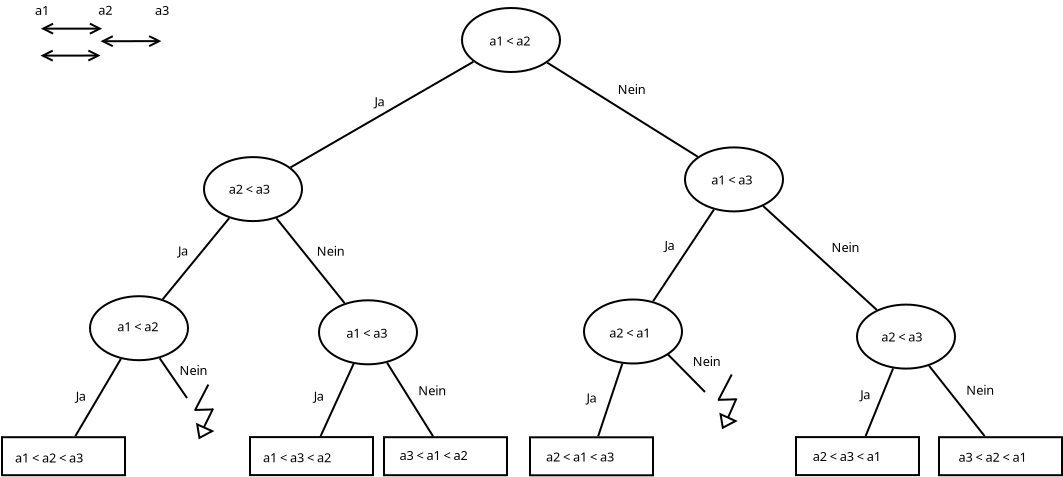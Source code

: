 <?xml version="1.0" encoding="UTF-8"?>
<dia:diagram xmlns:dia="http://www.lysator.liu.se/~alla/dia/">
  <dia:layer name="Hintergrund" visible="true" active="true">
    <dia:object type="Standard - Ellipse" version="0" id="O0">
      <dia:attribute name="obj_pos">
        <dia:point val="28.2,2.65"/>
      </dia:attribute>
      <dia:attribute name="obj_bb">
        <dia:rectangle val="28.15,2.6;33.15,5.9"/>
      </dia:attribute>
      <dia:attribute name="elem_corner">
        <dia:point val="28.2,2.65"/>
      </dia:attribute>
      <dia:attribute name="elem_width">
        <dia:real val="4.9"/>
      </dia:attribute>
      <dia:attribute name="elem_height">
        <dia:real val="3.2"/>
      </dia:attribute>
    </dia:object>
    <dia:object type="Standard - Ellipse" version="0" id="O1">
      <dia:attribute name="obj_pos">
        <dia:point val="15.3,10.105"/>
      </dia:attribute>
      <dia:attribute name="obj_bb">
        <dia:rectangle val="15.25,10.055;20.25,13.355"/>
      </dia:attribute>
      <dia:attribute name="elem_corner">
        <dia:point val="15.3,10.105"/>
      </dia:attribute>
      <dia:attribute name="elem_width">
        <dia:real val="4.9"/>
      </dia:attribute>
      <dia:attribute name="elem_height">
        <dia:real val="3.2"/>
      </dia:attribute>
    </dia:object>
    <dia:object type="Standard - Ellipse" version="0" id="O2">
      <dia:attribute name="obj_pos">
        <dia:point val="9.6,17.06"/>
      </dia:attribute>
      <dia:attribute name="obj_bb">
        <dia:rectangle val="9.55,17.01;14.55,20.31"/>
      </dia:attribute>
      <dia:attribute name="elem_corner">
        <dia:point val="9.6,17.06"/>
      </dia:attribute>
      <dia:attribute name="elem_width">
        <dia:real val="4.9"/>
      </dia:attribute>
      <dia:attribute name="elem_height">
        <dia:real val="3.2"/>
      </dia:attribute>
    </dia:object>
    <dia:object type="Standard - Ellipse" version="0" id="O3">
      <dia:attribute name="obj_pos">
        <dia:point val="21.05,17.265"/>
      </dia:attribute>
      <dia:attribute name="obj_bb">
        <dia:rectangle val="21,17.215;26,20.515"/>
      </dia:attribute>
      <dia:attribute name="elem_corner">
        <dia:point val="21.05,17.265"/>
      </dia:attribute>
      <dia:attribute name="elem_width">
        <dia:real val="4.9"/>
      </dia:attribute>
      <dia:attribute name="elem_height">
        <dia:real val="3.2"/>
      </dia:attribute>
    </dia:object>
    <dia:object type="Standard - Ellipse" version="0" id="O4">
      <dia:attribute name="obj_pos">
        <dia:point val="39.35,9.62"/>
      </dia:attribute>
      <dia:attribute name="obj_bb">
        <dia:rectangle val="39.3,9.57;44.3,12.87"/>
      </dia:attribute>
      <dia:attribute name="elem_corner">
        <dia:point val="39.35,9.62"/>
      </dia:attribute>
      <dia:attribute name="elem_width">
        <dia:real val="4.9"/>
      </dia:attribute>
      <dia:attribute name="elem_height">
        <dia:real val="3.2"/>
      </dia:attribute>
    </dia:object>
    <dia:object type="Standard - Ellipse" version="0" id="O5">
      <dia:attribute name="obj_pos">
        <dia:point val="34.3,17.225"/>
      </dia:attribute>
      <dia:attribute name="obj_bb">
        <dia:rectangle val="34.25,17.175;39.25,20.475"/>
      </dia:attribute>
      <dia:attribute name="elem_corner">
        <dia:point val="34.3,17.225"/>
      </dia:attribute>
      <dia:attribute name="elem_width">
        <dia:real val="4.9"/>
      </dia:attribute>
      <dia:attribute name="elem_height">
        <dia:real val="3.2"/>
      </dia:attribute>
    </dia:object>
    <dia:object type="Standard - Ellipse" version="0" id="O6">
      <dia:attribute name="obj_pos">
        <dia:point val="47.95,17.48"/>
      </dia:attribute>
      <dia:attribute name="obj_bb">
        <dia:rectangle val="47.9,17.43;52.9,20.73"/>
      </dia:attribute>
      <dia:attribute name="elem_corner">
        <dia:point val="47.95,17.48"/>
      </dia:attribute>
      <dia:attribute name="elem_width">
        <dia:real val="4.9"/>
      </dia:attribute>
      <dia:attribute name="elem_height">
        <dia:real val="3.2"/>
      </dia:attribute>
    </dia:object>
    <dia:object type="Standard - Box" version="0" id="O7">
      <dia:attribute name="obj_pos">
        <dia:point val="24.3,24.11"/>
      </dia:attribute>
      <dia:attribute name="obj_bb">
        <dia:rectangle val="24.25,24.06;30.5,26.06"/>
      </dia:attribute>
      <dia:attribute name="elem_corner">
        <dia:point val="24.3,24.11"/>
      </dia:attribute>
      <dia:attribute name="elem_width">
        <dia:real val="6.15"/>
      </dia:attribute>
      <dia:attribute name="elem_height">
        <dia:real val="1.9"/>
      </dia:attribute>
      <dia:attribute name="show_background">
        <dia:boolean val="true"/>
      </dia:attribute>
    </dia:object>
    <dia:object type="Standard - Box" version="0" id="O8">
      <dia:attribute name="obj_pos">
        <dia:point val="17.6,24.105"/>
      </dia:attribute>
      <dia:attribute name="obj_bb">
        <dia:rectangle val="17.55,24.055;23.8,26.055"/>
      </dia:attribute>
      <dia:attribute name="elem_corner">
        <dia:point val="17.6,24.105"/>
      </dia:attribute>
      <dia:attribute name="elem_width">
        <dia:real val="6.15"/>
      </dia:attribute>
      <dia:attribute name="elem_height">
        <dia:real val="1.9"/>
      </dia:attribute>
      <dia:attribute name="show_background">
        <dia:boolean val="true"/>
      </dia:attribute>
    </dia:object>
    <dia:object type="Standard - Box" version="0" id="O9">
      <dia:attribute name="obj_pos">
        <dia:point val="5.2,24.11"/>
      </dia:attribute>
      <dia:attribute name="obj_bb">
        <dia:rectangle val="5.15,24.06;11.4,26.06"/>
      </dia:attribute>
      <dia:attribute name="elem_corner">
        <dia:point val="5.2,24.11"/>
      </dia:attribute>
      <dia:attribute name="elem_width">
        <dia:real val="6.15"/>
      </dia:attribute>
      <dia:attribute name="elem_height">
        <dia:real val="1.9"/>
      </dia:attribute>
      <dia:attribute name="show_background">
        <dia:boolean val="true"/>
      </dia:attribute>
    </dia:object>
    <dia:object type="Standard - Box" version="0" id="O10">
      <dia:attribute name="obj_pos">
        <dia:point val="31.6,24.115"/>
      </dia:attribute>
      <dia:attribute name="obj_bb">
        <dia:rectangle val="31.55,24.065;37.8,26.065"/>
      </dia:attribute>
      <dia:attribute name="elem_corner">
        <dia:point val="31.6,24.115"/>
      </dia:attribute>
      <dia:attribute name="elem_width">
        <dia:real val="6.15"/>
      </dia:attribute>
      <dia:attribute name="elem_height">
        <dia:real val="1.9"/>
      </dia:attribute>
      <dia:attribute name="show_background">
        <dia:boolean val="true"/>
      </dia:attribute>
    </dia:object>
    <dia:object type="Standard - Box" version="0" id="O11">
      <dia:attribute name="obj_pos">
        <dia:point val="44.9,24.105"/>
      </dia:attribute>
      <dia:attribute name="obj_bb">
        <dia:rectangle val="44.85,24.055;51.1,26.055"/>
      </dia:attribute>
      <dia:attribute name="elem_corner">
        <dia:point val="44.9,24.105"/>
      </dia:attribute>
      <dia:attribute name="elem_width">
        <dia:real val="6.15"/>
      </dia:attribute>
      <dia:attribute name="elem_height">
        <dia:real val="1.9"/>
      </dia:attribute>
      <dia:attribute name="show_background">
        <dia:boolean val="true"/>
      </dia:attribute>
    </dia:object>
    <dia:object type="Standard - Box" version="0" id="O12">
      <dia:attribute name="obj_pos">
        <dia:point val="52.05,24.11"/>
      </dia:attribute>
      <dia:attribute name="obj_bb">
        <dia:rectangle val="52,24.06;58.25,26.06"/>
      </dia:attribute>
      <dia:attribute name="elem_corner">
        <dia:point val="52.05,24.11"/>
      </dia:attribute>
      <dia:attribute name="elem_width">
        <dia:real val="6.15"/>
      </dia:attribute>
      <dia:attribute name="elem_height">
        <dia:real val="1.9"/>
      </dia:attribute>
      <dia:attribute name="show_background">
        <dia:boolean val="true"/>
      </dia:attribute>
    </dia:object>
    <dia:object type="Standard - Line" version="0" id="O13">
      <dia:attribute name="obj_pos">
        <dia:point val="19.628,10.62"/>
      </dia:attribute>
      <dia:attribute name="obj_bb">
        <dia:rectangle val="19.559,5.267;28.84,10.688"/>
      </dia:attribute>
      <dia:attribute name="conn_endpoints">
        <dia:point val="19.628,10.62"/>
        <dia:point val="28.772,5.335"/>
      </dia:attribute>
      <dia:attribute name="numcp">
        <dia:int val="1"/>
      </dia:attribute>
      <dia:connections>
        <dia:connection handle="0" to="O1" connection="8"/>
        <dia:connection handle="1" to="O0" connection="8"/>
      </dia:connections>
    </dia:object>
    <dia:object type="Standard - Line" version="0" id="O14">
      <dia:attribute name="obj_pos">
        <dia:point val="13.237,17.212"/>
      </dia:attribute>
      <dia:attribute name="obj_bb">
        <dia:rectangle val="13.167,13.083;16.633,17.282"/>
      </dia:attribute>
      <dia:attribute name="conn_endpoints">
        <dia:point val="13.237,17.212"/>
        <dia:point val="16.563,13.153"/>
      </dia:attribute>
      <dia:attribute name="numcp">
        <dia:int val="1"/>
      </dia:attribute>
      <dia:connections>
        <dia:connection handle="0" to="O2" connection="8"/>
        <dia:connection handle="1" to="O1" connection="8"/>
      </dia:connections>
    </dia:object>
    <dia:object type="Standard - Line" version="0" id="O15">
      <dia:attribute name="obj_pos">
        <dia:point val="8.865,24.06"/>
      </dia:attribute>
      <dia:attribute name="obj_bb">
        <dia:rectangle val="8.797,20.128;11.212,24.128"/>
      </dia:attribute>
      <dia:attribute name="conn_endpoints">
        <dia:point val="8.865,24.06"/>
        <dia:point val="11.144,20.196"/>
      </dia:attribute>
      <dia:attribute name="numcp">
        <dia:int val="1"/>
      </dia:attribute>
      <dia:connections>
        <dia:connection handle="0" to="O9" connection="8"/>
        <dia:connection handle="1" to="O2" connection="8"/>
      </dia:connections>
    </dia:object>
    <dia:object type="Standard - Line" version="0" id="O16">
      <dia:attribute name="obj_pos">
        <dia:point val="18.919,13.16"/>
      </dia:attribute>
      <dia:attribute name="obj_bb">
        <dia:rectangle val="18.848,13.09;22.402,17.48"/>
      </dia:attribute>
      <dia:attribute name="conn_endpoints">
        <dia:point val="18.919,13.16"/>
        <dia:point val="22.331,17.41"/>
      </dia:attribute>
      <dia:attribute name="numcp">
        <dia:int val="1"/>
      </dia:attribute>
      <dia:connections>
        <dia:connection handle="0" to="O1" connection="8"/>
        <dia:connection handle="1" to="O3" connection="8"/>
      </dia:connections>
    </dia:object>
    <dia:object type="Standard - Line" version="0" id="O17">
      <dia:attribute name="obj_pos">
        <dia:point val="24.453,20.388"/>
      </dia:attribute>
      <dia:attribute name="obj_bb">
        <dia:rectangle val="24.384,20.32;26.818,24.129"/>
      </dia:attribute>
      <dia:attribute name="conn_endpoints">
        <dia:point val="24.453,20.388"/>
        <dia:point val="26.749,24.06"/>
      </dia:attribute>
      <dia:attribute name="numcp">
        <dia:int val="1"/>
      </dia:attribute>
      <dia:connections>
        <dia:connection handle="0" to="O3" connection="8"/>
        <dia:connection handle="1" to="O7" connection="8"/>
      </dia:connections>
    </dia:object>
    <dia:object type="Standard - Line" version="0" id="O18">
      <dia:attribute name="obj_pos">
        <dia:point val="21.131,24.056"/>
      </dia:attribute>
      <dia:attribute name="obj_bb">
        <dia:rectangle val="21.065,20.377;22.846,24.122"/>
      </dia:attribute>
      <dia:attribute name="conn_endpoints">
        <dia:point val="21.131,24.056"/>
        <dia:point val="22.78,20.444"/>
      </dia:attribute>
      <dia:attribute name="numcp">
        <dia:int val="1"/>
      </dia:attribute>
      <dia:connections>
        <dia:connection handle="0" to="O8" connection="8"/>
        <dia:connection handle="1" to="O3" connection="8"/>
      </dia:connections>
    </dia:object>
    <dia:object type="Standard - Line" version="0" id="O19">
      <dia:attribute name="obj_pos">
        <dia:point val="32.46,5.382"/>
      </dia:attribute>
      <dia:attribute name="obj_bb">
        <dia:rectangle val="32.391,5.313;40.059,10.157"/>
      </dia:attribute>
      <dia:attribute name="conn_endpoints">
        <dia:point val="32.46,5.382"/>
        <dia:point val="39.99,10.088"/>
      </dia:attribute>
      <dia:attribute name="numcp">
        <dia:int val="1"/>
      </dia:attribute>
      <dia:connections>
        <dia:connection handle="0" to="O0" connection="8"/>
        <dia:connection handle="1" to="O4" connection="8"/>
      </dia:connections>
    </dia:object>
    <dia:object type="Standard - Line" version="0" id="O20">
      <dia:attribute name="obj_pos">
        <dia:point val="40.797,12.73"/>
      </dia:attribute>
      <dia:attribute name="obj_bb">
        <dia:rectangle val="37.683,12.66;40.867,17.385"/>
      </dia:attribute>
      <dia:attribute name="conn_endpoints">
        <dia:point val="40.797,12.73"/>
        <dia:point val="37.752,17.315"/>
      </dia:attribute>
      <dia:attribute name="numcp">
        <dia:int val="1"/>
      </dia:attribute>
      <dia:connections>
        <dia:connection handle="0" to="O4" connection="8"/>
        <dia:connection handle="1" to="O5" connection="8"/>
      </dia:connections>
    </dia:object>
    <dia:object type="Standard - Line" version="0" id="O21">
      <dia:attribute name="obj_pos">
        <dia:point val="43.253,12.548"/>
      </dia:attribute>
      <dia:attribute name="obj_bb">
        <dia:rectangle val="43.182,12.477;49.018,17.823"/>
      </dia:attribute>
      <dia:attribute name="conn_endpoints">
        <dia:point val="43.253,12.548"/>
        <dia:point val="48.947,17.752"/>
      </dia:attribute>
      <dia:attribute name="numcp">
        <dia:int val="1"/>
      </dia:attribute>
      <dia:connections>
        <dia:connection handle="0" to="O4" connection="8"/>
        <dia:connection handle="1" to="O6" connection="8"/>
      </dia:connections>
    </dia:object>
    <dia:object type="Standard - Line" version="0" id="O22">
      <dia:attribute name="obj_pos">
        <dia:point val="36.215,20.435"/>
      </dia:attribute>
      <dia:attribute name="obj_bb">
        <dia:rectangle val="34.944,20.372;36.278,24.128"/>
      </dia:attribute>
      <dia:attribute name="conn_endpoints">
        <dia:point val="36.215,20.435"/>
        <dia:point val="35.008,24.065"/>
      </dia:attribute>
      <dia:attribute name="numcp">
        <dia:int val="1"/>
      </dia:attribute>
      <dia:connections>
        <dia:connection handle="0" to="O5" connection="8"/>
        <dia:connection handle="1" to="O10" connection="8"/>
      </dia:connections>
    </dia:object>
    <dia:object type="Standard - Line" version="0" id="O23">
      <dia:attribute name="obj_pos">
        <dia:point val="49.755,20.67"/>
      </dia:attribute>
      <dia:attribute name="obj_bb">
        <dia:rectangle val="48.315,20.605;49.82,24.121"/>
      </dia:attribute>
      <dia:attribute name="conn_endpoints">
        <dia:point val="49.755,20.67"/>
        <dia:point val="48.38,24.056"/>
      </dia:attribute>
      <dia:attribute name="numcp">
        <dia:int val="1"/>
      </dia:attribute>
      <dia:connections>
        <dia:connection handle="0" to="O6" connection="8"/>
        <dia:connection handle="1" to="O11" connection="8"/>
      </dia:connections>
    </dia:object>
    <dia:object type="Standard - Line" version="0" id="O24">
      <dia:attribute name="obj_pos">
        <dia:point val="51.554,20.541"/>
      </dia:attribute>
      <dia:attribute name="obj_bb">
        <dia:rectangle val="51.484,20.471;54.406,24.131"/>
      </dia:attribute>
      <dia:attribute name="conn_endpoints">
        <dia:point val="51.554,20.541"/>
        <dia:point val="54.335,24.061"/>
      </dia:attribute>
      <dia:attribute name="numcp">
        <dia:int val="1"/>
      </dia:attribute>
      <dia:connections>
        <dia:connection handle="0" to="O6" connection="8"/>
        <dia:connection handle="1" to="O12" connection="8"/>
      </dia:connections>
    </dia:object>
    <dia:object type="Standard - Line" version="0" id="O25">
      <dia:attribute name="obj_pos">
        <dia:point val="13.082,20.16"/>
      </dia:attribute>
      <dia:attribute name="obj_bb">
        <dia:rectangle val="13.012,20.091;14.52,22.22"/>
      </dia:attribute>
      <dia:attribute name="conn_endpoints">
        <dia:point val="13.082,20.16"/>
        <dia:point val="14.45,22.15"/>
      </dia:attribute>
      <dia:attribute name="numcp">
        <dia:int val="1"/>
      </dia:attribute>
      <dia:connections>
        <dia:connection handle="0" to="O2" connection="8"/>
      </dia:connections>
    </dia:object>
    <dia:object type="Standard - Line" version="0" id="O26">
      <dia:attribute name="obj_pos">
        <dia:point val="38.482,19.956"/>
      </dia:attribute>
      <dia:attribute name="obj_bb">
        <dia:rectangle val="38.412,19.886;40.421,21.921"/>
      </dia:attribute>
      <dia:attribute name="conn_endpoints">
        <dia:point val="38.482,19.956"/>
        <dia:point val="40.35,21.85"/>
      </dia:attribute>
      <dia:attribute name="numcp">
        <dia:int val="1"/>
      </dia:attribute>
      <dia:connections>
        <dia:connection handle="0" to="O5" connection="7"/>
      </dia:connections>
    </dia:object>
    <dia:object type="Standard - PolyLine" version="0" id="O27">
      <dia:attribute name="obj_pos">
        <dia:point val="15.518,21.48"/>
      </dia:attribute>
      <dia:attribute name="obj_bb">
        <dia:rectangle val="14.8,21.413;15.585,22.798"/>
      </dia:attribute>
      <dia:attribute name="poly_points">
        <dia:point val="15.518,21.48"/>
        <dia:point val="14.867,22.73"/>
      </dia:attribute>
    </dia:object>
    <dia:object type="Standard - PolyLine" version="0" id="O28">
      <dia:attribute name="obj_pos">
        <dia:point val="14.823,22.749"/>
      </dia:attribute>
      <dia:attribute name="obj_bb">
        <dia:rectangle val="14.772,22.672;15.773,22.801"/>
      </dia:attribute>
      <dia:attribute name="poly_points">
        <dia:point val="14.823,22.749"/>
        <dia:point val="15.721,22.723"/>
      </dia:attribute>
    </dia:object>
    <dia:object type="Standard - PolyLine" version="0" id="O29">
      <dia:attribute name="obj_pos">
        <dia:point val="15.755,22.678"/>
      </dia:attribute>
      <dia:attribute name="obj_bb">
        <dia:rectangle val="15.199,22.611;15.822,23.741"/>
      </dia:attribute>
      <dia:attribute name="poly_points">
        <dia:point val="15.755,22.678"/>
        <dia:point val="15.266,23.674"/>
      </dia:attribute>
    </dia:object>
    <dia:object type="Standard - Polygon" version="0" id="O30">
      <dia:attribute name="obj_pos">
        <dia:point val="14.96,23.47"/>
      </dia:attribute>
      <dia:attribute name="obj_bb">
        <dia:rectangle val="14.895,23.386;15.821,24.219"/>
      </dia:attribute>
      <dia:attribute name="poly_points">
        <dia:point val="14.96,23.47"/>
        <dia:point val="15.707,23.806"/>
        <dia:point val="15.072,24.143"/>
      </dia:attribute>
      <dia:attribute name="show_background">
        <dia:boolean val="true"/>
      </dia:attribute>
    </dia:object>
    <dia:object type="Standard - PolyLine" version="0" id="O31">
      <dia:attribute name="obj_pos">
        <dia:point val="41.687,20.974"/>
      </dia:attribute>
      <dia:attribute name="obj_bb">
        <dia:rectangle val="40.969,20.906;41.754,22.291"/>
      </dia:attribute>
      <dia:attribute name="poly_points">
        <dia:point val="41.687,20.974"/>
        <dia:point val="41.036,22.224"/>
      </dia:attribute>
    </dia:object>
    <dia:object type="Standard - PolyLine" version="0" id="O32">
      <dia:attribute name="obj_pos">
        <dia:point val="40.992,22.243"/>
      </dia:attribute>
      <dia:attribute name="obj_bb">
        <dia:rectangle val="40.941,22.165;41.942,22.294"/>
      </dia:attribute>
      <dia:attribute name="poly_points">
        <dia:point val="40.992,22.243"/>
        <dia:point val="41.89,22.216"/>
      </dia:attribute>
    </dia:object>
    <dia:object type="Standard - PolyLine" version="0" id="O33">
      <dia:attribute name="obj_pos">
        <dia:point val="41.924,22.171"/>
      </dia:attribute>
      <dia:attribute name="obj_bb">
        <dia:rectangle val="41.437,22.105;41.99,23.198"/>
      </dia:attribute>
      <dia:attribute name="poly_points">
        <dia:point val="41.924,22.171"/>
        <dia:point val="41.502,23.132"/>
      </dia:attribute>
      <dia:connections>
        <dia:connection handle="1" to="O34" connection="1"/>
      </dia:connections>
    </dia:object>
    <dia:object type="Standard - Polygon" version="0" id="O34">
      <dia:attribute name="obj_pos">
        <dia:point val="41.129,22.963"/>
      </dia:attribute>
      <dia:attribute name="obj_bb">
        <dia:rectangle val="41.064,22.88;41.99,23.713"/>
      </dia:attribute>
      <dia:attribute name="poly_points">
        <dia:point val="41.129,22.963"/>
        <dia:point val="41.876,23.3"/>
        <dia:point val="41.241,23.636"/>
      </dia:attribute>
      <dia:attribute name="show_background">
        <dia:boolean val="true"/>
      </dia:attribute>
    </dia:object>
    <dia:object type="Standard - Text" version="1" id="O35">
      <dia:attribute name="obj_pos">
        <dia:point val="23.824,7.568"/>
      </dia:attribute>
      <dia:attribute name="obj_bb">
        <dia:rectangle val="23.824,6.973;24.407,7.718"/>
      </dia:attribute>
      <dia:attribute name="text">
        <dia:composite type="text">
          <dia:attribute name="string">
            <dia:string>#Ja#</dia:string>
          </dia:attribute>
          <dia:attribute name="font">
            <dia:font family="sans" style="0" name="Helvetica"/>
          </dia:attribute>
          <dia:attribute name="height">
            <dia:real val="0.8"/>
          </dia:attribute>
          <dia:attribute name="pos">
            <dia:point val="23.824,7.568"/>
          </dia:attribute>
          <dia:attribute name="color">
            <dia:color val="#000000"/>
          </dia:attribute>
          <dia:attribute name="alignment">
            <dia:enum val="0"/>
          </dia:attribute>
        </dia:composite>
      </dia:attribute>
      <dia:attribute name="valign">
        <dia:enum val="3"/>
      </dia:attribute>
    </dia:object>
    <dia:object type="Standard - Text" version="1" id="O36">
      <dia:attribute name="obj_pos">
        <dia:point val="13.999,15.029"/>
      </dia:attribute>
      <dia:attribute name="obj_bb">
        <dia:rectangle val="13.999,14.434;14.581,15.179"/>
      </dia:attribute>
      <dia:attribute name="text">
        <dia:composite type="text">
          <dia:attribute name="string">
            <dia:string>#Ja#</dia:string>
          </dia:attribute>
          <dia:attribute name="font">
            <dia:font family="sans" style="0" name="Helvetica"/>
          </dia:attribute>
          <dia:attribute name="height">
            <dia:real val="0.8"/>
          </dia:attribute>
          <dia:attribute name="pos">
            <dia:point val="13.999,15.029"/>
          </dia:attribute>
          <dia:attribute name="color">
            <dia:color val="#000000"/>
          </dia:attribute>
          <dia:attribute name="alignment">
            <dia:enum val="0"/>
          </dia:attribute>
        </dia:composite>
      </dia:attribute>
      <dia:attribute name="valign">
        <dia:enum val="3"/>
      </dia:attribute>
    </dia:object>
    <dia:object type="Standard - Text" version="1" id="O37">
      <dia:attribute name="obj_pos">
        <dia:point val="8.891,22.285"/>
      </dia:attribute>
      <dia:attribute name="obj_bb">
        <dia:rectangle val="8.891,21.69;9.474,22.435"/>
      </dia:attribute>
      <dia:attribute name="text">
        <dia:composite type="text">
          <dia:attribute name="string">
            <dia:string>#Ja#</dia:string>
          </dia:attribute>
          <dia:attribute name="font">
            <dia:font family="sans" style="0" name="Helvetica"/>
          </dia:attribute>
          <dia:attribute name="height">
            <dia:real val="0.8"/>
          </dia:attribute>
          <dia:attribute name="pos">
            <dia:point val="8.891,22.285"/>
          </dia:attribute>
          <dia:attribute name="color">
            <dia:color val="#000000"/>
          </dia:attribute>
          <dia:attribute name="alignment">
            <dia:enum val="0"/>
          </dia:attribute>
        </dia:composite>
      </dia:attribute>
      <dia:attribute name="valign">
        <dia:enum val="3"/>
      </dia:attribute>
    </dia:object>
    <dia:object type="Standard - Text" version="1" id="O38">
      <dia:attribute name="obj_pos">
        <dia:point val="20.783,22.289"/>
      </dia:attribute>
      <dia:attribute name="obj_bb">
        <dia:rectangle val="20.764,21.675;21.365,22.476"/>
      </dia:attribute>
      <dia:attribute name="text">
        <dia:composite type="text">
          <dia:attribute name="string">
            <dia:string>#Ja#</dia:string>
          </dia:attribute>
          <dia:attribute name="font">
            <dia:font family="sans" style="0" name="Helvetica"/>
          </dia:attribute>
          <dia:attribute name="height">
            <dia:real val="0.8"/>
          </dia:attribute>
          <dia:attribute name="pos">
            <dia:point val="20.783,22.289"/>
          </dia:attribute>
          <dia:attribute name="color">
            <dia:color val="#000000"/>
          </dia:attribute>
          <dia:attribute name="alignment">
            <dia:enum val="0"/>
          </dia:attribute>
        </dia:composite>
      </dia:attribute>
      <dia:attribute name="valign">
        <dia:enum val="3"/>
      </dia:attribute>
    </dia:object>
    <dia:object type="Standard - Text" version="1" id="O39">
      <dia:attribute name="obj_pos">
        <dia:point val="34.429,22.371"/>
      </dia:attribute>
      <dia:attribute name="obj_bb">
        <dia:rectangle val="34.411,21.757;35.012,22.558"/>
      </dia:attribute>
      <dia:attribute name="text">
        <dia:composite type="text">
          <dia:attribute name="string">
            <dia:string>#Ja#</dia:string>
          </dia:attribute>
          <dia:attribute name="font">
            <dia:font family="sans" style="0" name="Helvetica"/>
          </dia:attribute>
          <dia:attribute name="height">
            <dia:real val="0.8"/>
          </dia:attribute>
          <dia:attribute name="pos">
            <dia:point val="34.429,22.371"/>
          </dia:attribute>
          <dia:attribute name="color">
            <dia:color val="#000000"/>
          </dia:attribute>
          <dia:attribute name="alignment">
            <dia:enum val="0"/>
          </dia:attribute>
        </dia:composite>
      </dia:attribute>
      <dia:attribute name="valign">
        <dia:enum val="3"/>
      </dia:attribute>
    </dia:object>
    <dia:object type="Standard - Text" version="1" id="O40">
      <dia:attribute name="obj_pos">
        <dia:point val="48.115,22.218"/>
      </dia:attribute>
      <dia:attribute name="obj_bb">
        <dia:rectangle val="48.096,21.605;48.697,22.406"/>
      </dia:attribute>
      <dia:attribute name="text">
        <dia:composite type="text">
          <dia:attribute name="string">
            <dia:string>#Ja#</dia:string>
          </dia:attribute>
          <dia:attribute name="font">
            <dia:font family="sans" style="0" name="Helvetica"/>
          </dia:attribute>
          <dia:attribute name="height">
            <dia:real val="0.8"/>
          </dia:attribute>
          <dia:attribute name="pos">
            <dia:point val="48.115,22.218"/>
          </dia:attribute>
          <dia:attribute name="color">
            <dia:color val="#000000"/>
          </dia:attribute>
          <dia:attribute name="alignment">
            <dia:enum val="0"/>
          </dia:attribute>
        </dia:composite>
      </dia:attribute>
      <dia:attribute name="valign">
        <dia:enum val="3"/>
      </dia:attribute>
    </dia:object>
    <dia:object type="Standard - Text" version="1" id="O41">
      <dia:attribute name="obj_pos">
        <dia:point val="35.989,6.944"/>
      </dia:attribute>
      <dia:attribute name="obj_bb">
        <dia:rectangle val="35.989,6.349;37.446,7.094"/>
      </dia:attribute>
      <dia:attribute name="text">
        <dia:composite type="text">
          <dia:attribute name="string">
            <dia:string>#Nein#</dia:string>
          </dia:attribute>
          <dia:attribute name="font">
            <dia:font family="sans" style="0" name="Helvetica"/>
          </dia:attribute>
          <dia:attribute name="height">
            <dia:real val="0.8"/>
          </dia:attribute>
          <dia:attribute name="pos">
            <dia:point val="35.989,6.944"/>
          </dia:attribute>
          <dia:attribute name="color">
            <dia:color val="#000000"/>
          </dia:attribute>
          <dia:attribute name="alignment">
            <dia:enum val="0"/>
          </dia:attribute>
        </dia:composite>
      </dia:attribute>
      <dia:attribute name="valign">
        <dia:enum val="3"/>
      </dia:attribute>
    </dia:object>
    <dia:object type="Standard - Text" version="1" id="O42">
      <dia:attribute name="obj_pos">
        <dia:point val="14.077,20.994"/>
      </dia:attribute>
      <dia:attribute name="obj_bb">
        <dia:rectangle val="14.058,20.381;15.534,21.181"/>
      </dia:attribute>
      <dia:attribute name="text">
        <dia:composite type="text">
          <dia:attribute name="string">
            <dia:string>#Nein#</dia:string>
          </dia:attribute>
          <dia:attribute name="font">
            <dia:font family="sans" style="0" name="Helvetica"/>
          </dia:attribute>
          <dia:attribute name="height">
            <dia:real val="0.8"/>
          </dia:attribute>
          <dia:attribute name="pos">
            <dia:point val="14.077,20.994"/>
          </dia:attribute>
          <dia:attribute name="color">
            <dia:color val="#000000"/>
          </dia:attribute>
          <dia:attribute name="alignment">
            <dia:enum val="0"/>
          </dia:attribute>
        </dia:composite>
      </dia:attribute>
      <dia:attribute name="valign">
        <dia:enum val="3"/>
      </dia:attribute>
    </dia:object>
    <dia:object type="Standard - Text" version="1" id="O43">
      <dia:attribute name="obj_pos">
        <dia:point val="20.939,15.033"/>
      </dia:attribute>
      <dia:attribute name="obj_bb">
        <dia:rectangle val="20.92,14.419;22.396,15.22"/>
      </dia:attribute>
      <dia:attribute name="text">
        <dia:composite type="text">
          <dia:attribute name="string">
            <dia:string>#Nein#</dia:string>
          </dia:attribute>
          <dia:attribute name="font">
            <dia:font family="sans" style="0" name="Helvetica"/>
          </dia:attribute>
          <dia:attribute name="height">
            <dia:real val="0.8"/>
          </dia:attribute>
          <dia:attribute name="pos">
            <dia:point val="20.939,15.033"/>
          </dia:attribute>
          <dia:attribute name="color">
            <dia:color val="#000000"/>
          </dia:attribute>
          <dia:attribute name="alignment">
            <dia:enum val="0"/>
          </dia:attribute>
        </dia:composite>
      </dia:attribute>
      <dia:attribute name="valign">
        <dia:enum val="3"/>
      </dia:attribute>
    </dia:object>
    <dia:object type="Standard - Text" version="1" id="O44">
      <dia:attribute name="obj_pos">
        <dia:point val="26.008,22.016"/>
      </dia:attribute>
      <dia:attribute name="obj_bb">
        <dia:rectangle val="25.989,21.402;27.465,22.203"/>
      </dia:attribute>
      <dia:attribute name="text">
        <dia:composite type="text">
          <dia:attribute name="string">
            <dia:string>#Nein#</dia:string>
          </dia:attribute>
          <dia:attribute name="font">
            <dia:font family="sans" style="0" name="Helvetica"/>
          </dia:attribute>
          <dia:attribute name="height">
            <dia:real val="0.8"/>
          </dia:attribute>
          <dia:attribute name="pos">
            <dia:point val="26.008,22.016"/>
          </dia:attribute>
          <dia:attribute name="color">
            <dia:color val="#000000"/>
          </dia:attribute>
          <dia:attribute name="alignment">
            <dia:enum val="0"/>
          </dia:attribute>
        </dia:composite>
      </dia:attribute>
      <dia:attribute name="valign">
        <dia:enum val="3"/>
      </dia:attribute>
    </dia:object>
    <dia:object type="Standard - Text" version="1" id="O45">
      <dia:attribute name="obj_pos">
        <dia:point val="46.672,14.846"/>
      </dia:attribute>
      <dia:attribute name="obj_bb">
        <dia:rectangle val="46.653,14.232;48.13,15.033"/>
      </dia:attribute>
      <dia:attribute name="text">
        <dia:composite type="text">
          <dia:attribute name="string">
            <dia:string>#Nein#</dia:string>
          </dia:attribute>
          <dia:attribute name="font">
            <dia:font family="sans" style="0" name="Helvetica"/>
          </dia:attribute>
          <dia:attribute name="height">
            <dia:real val="0.8"/>
          </dia:attribute>
          <dia:attribute name="pos">
            <dia:point val="46.672,14.846"/>
          </dia:attribute>
          <dia:attribute name="color">
            <dia:color val="#000000"/>
          </dia:attribute>
          <dia:attribute name="alignment">
            <dia:enum val="0"/>
          </dia:attribute>
        </dia:composite>
      </dia:attribute>
      <dia:attribute name="valign">
        <dia:enum val="3"/>
      </dia:attribute>
    </dia:object>
    <dia:object type="Standard - Text" version="1" id="O46">
      <dia:attribute name="obj_pos">
        <dia:point val="53.417,21.985"/>
      </dia:attribute>
      <dia:attribute name="obj_bb">
        <dia:rectangle val="53.398,21.371;54.875,22.172"/>
      </dia:attribute>
      <dia:attribute name="text">
        <dia:composite type="text">
          <dia:attribute name="string">
            <dia:string>#Nein#</dia:string>
          </dia:attribute>
          <dia:attribute name="font">
            <dia:font family="sans" style="0" name="Helvetica"/>
          </dia:attribute>
          <dia:attribute name="height">
            <dia:real val="0.8"/>
          </dia:attribute>
          <dia:attribute name="pos">
            <dia:point val="53.417,21.985"/>
          </dia:attribute>
          <dia:attribute name="color">
            <dia:color val="#000000"/>
          </dia:attribute>
          <dia:attribute name="alignment">
            <dia:enum val="0"/>
          </dia:attribute>
        </dia:composite>
      </dia:attribute>
      <dia:attribute name="valign">
        <dia:enum val="3"/>
      </dia:attribute>
    </dia:object>
    <dia:object type="Standard - Text" version="1" id="O47">
      <dia:attribute name="obj_pos">
        <dia:point val="39.732,20.546"/>
      </dia:attribute>
      <dia:attribute name="obj_bb">
        <dia:rectangle val="39.713,19.932;41.189,20.733"/>
      </dia:attribute>
      <dia:attribute name="text">
        <dia:composite type="text">
          <dia:attribute name="string">
            <dia:string>#Nein#</dia:string>
          </dia:attribute>
          <dia:attribute name="font">
            <dia:font family="sans" style="0" name="Helvetica"/>
          </dia:attribute>
          <dia:attribute name="height">
            <dia:real val="0.8"/>
          </dia:attribute>
          <dia:attribute name="pos">
            <dia:point val="39.732,20.546"/>
          </dia:attribute>
          <dia:attribute name="color">
            <dia:color val="#000000"/>
          </dia:attribute>
          <dia:attribute name="alignment">
            <dia:enum val="0"/>
          </dia:attribute>
        </dia:composite>
      </dia:attribute>
      <dia:attribute name="valign">
        <dia:enum val="3"/>
      </dia:attribute>
    </dia:object>
    <dia:object type="Standard - Text" version="1" id="O48">
      <dia:attribute name="obj_pos">
        <dia:point val="38.328,14.756"/>
      </dia:attribute>
      <dia:attribute name="obj_bb">
        <dia:rectangle val="38.31,14.142;38.911,14.943"/>
      </dia:attribute>
      <dia:attribute name="text">
        <dia:composite type="text">
          <dia:attribute name="string">
            <dia:string>#Ja#</dia:string>
          </dia:attribute>
          <dia:attribute name="font">
            <dia:font family="sans" style="0" name="Helvetica"/>
          </dia:attribute>
          <dia:attribute name="height">
            <dia:real val="0.8"/>
          </dia:attribute>
          <dia:attribute name="pos">
            <dia:point val="38.328,14.756"/>
          </dia:attribute>
          <dia:attribute name="color">
            <dia:color val="#000000"/>
          </dia:attribute>
          <dia:attribute name="alignment">
            <dia:enum val="0"/>
          </dia:attribute>
        </dia:composite>
      </dia:attribute>
      <dia:attribute name="valign">
        <dia:enum val="3"/>
      </dia:attribute>
    </dia:object>
    <dia:object type="Standard - Text" version="1" id="O49">
      <dia:attribute name="obj_pos">
        <dia:point val="29.558,4.523"/>
      </dia:attribute>
      <dia:attribute name="obj_bb">
        <dia:rectangle val="29.558,3.928;32.101,4.673"/>
      </dia:attribute>
      <dia:attribute name="text">
        <dia:composite type="text">
          <dia:attribute name="string">
            <dia:string>#a1 &lt; a2#</dia:string>
          </dia:attribute>
          <dia:attribute name="font">
            <dia:font family="sans" style="0" name="Helvetica"/>
          </dia:attribute>
          <dia:attribute name="height">
            <dia:real val="0.8"/>
          </dia:attribute>
          <dia:attribute name="pos">
            <dia:point val="29.558,4.523"/>
          </dia:attribute>
          <dia:attribute name="color">
            <dia:color val="#000000"/>
          </dia:attribute>
          <dia:attribute name="alignment">
            <dia:enum val="0"/>
          </dia:attribute>
        </dia:composite>
      </dia:attribute>
      <dia:attribute name="valign">
        <dia:enum val="3"/>
      </dia:attribute>
    </dia:object>
    <dia:object type="Standard - Text" version="1" id="O50">
      <dia:attribute name="obj_pos">
        <dia:point val="16.541,11.939"/>
      </dia:attribute>
      <dia:attribute name="obj_bb">
        <dia:rectangle val="16.541,11.344;19.084,12.089"/>
      </dia:attribute>
      <dia:attribute name="text">
        <dia:composite type="text">
          <dia:attribute name="string">
            <dia:string>#a2 &lt; a3#</dia:string>
          </dia:attribute>
          <dia:attribute name="font">
            <dia:font family="sans" style="0" name="Helvetica"/>
          </dia:attribute>
          <dia:attribute name="height">
            <dia:real val="0.8"/>
          </dia:attribute>
          <dia:attribute name="pos">
            <dia:point val="16.541,11.939"/>
          </dia:attribute>
          <dia:attribute name="color">
            <dia:color val="#000000"/>
          </dia:attribute>
          <dia:attribute name="alignment">
            <dia:enum val="0"/>
          </dia:attribute>
        </dia:composite>
      </dia:attribute>
      <dia:attribute name="valign">
        <dia:enum val="3"/>
      </dia:attribute>
    </dia:object>
    <dia:object type="Standard - Text" version="1" id="O51">
      <dia:attribute name="obj_pos">
        <dia:point val="10.958,18.816"/>
      </dia:attribute>
      <dia:attribute name="obj_bb">
        <dia:rectangle val="10.958,18.221;13.501,18.966"/>
      </dia:attribute>
      <dia:attribute name="text">
        <dia:composite type="text">
          <dia:attribute name="string">
            <dia:string>#a1 &lt; a2#</dia:string>
          </dia:attribute>
          <dia:attribute name="font">
            <dia:font family="sans" style="0" name="Helvetica"/>
          </dia:attribute>
          <dia:attribute name="height">
            <dia:real val="0.8"/>
          </dia:attribute>
          <dia:attribute name="pos">
            <dia:point val="10.958,18.816"/>
          </dia:attribute>
          <dia:attribute name="color">
            <dia:color val="#000000"/>
          </dia:attribute>
          <dia:attribute name="alignment">
            <dia:enum val="0"/>
          </dia:attribute>
        </dia:composite>
      </dia:attribute>
      <dia:attribute name="valign">
        <dia:enum val="3"/>
      </dia:attribute>
    </dia:object>
    <dia:object type="Standard - Text" version="1" id="O52">
      <dia:attribute name="obj_pos">
        <dia:point val="22.408,19.138"/>
      </dia:attribute>
      <dia:attribute name="obj_bb">
        <dia:rectangle val="22.408,18.543;24.951,19.288"/>
      </dia:attribute>
      <dia:attribute name="text">
        <dia:composite type="text">
          <dia:attribute name="string">
            <dia:string>#a1 &lt; a3#</dia:string>
          </dia:attribute>
          <dia:attribute name="font">
            <dia:font family="sans" style="0" name="Helvetica"/>
          </dia:attribute>
          <dia:attribute name="height">
            <dia:real val="0.8"/>
          </dia:attribute>
          <dia:attribute name="pos">
            <dia:point val="22.408,19.138"/>
          </dia:attribute>
          <dia:attribute name="color">
            <dia:color val="#000000"/>
          </dia:attribute>
          <dia:attribute name="alignment">
            <dia:enum val="0"/>
          </dia:attribute>
        </dia:composite>
      </dia:attribute>
      <dia:attribute name="valign">
        <dia:enum val="3"/>
      </dia:attribute>
    </dia:object>
    <dia:object type="Standard - Text" version="1" id="O53">
      <dia:attribute name="obj_pos">
        <dia:point val="40.668,11.481"/>
      </dia:attribute>
      <dia:attribute name="obj_bb">
        <dia:rectangle val="40.649,10.867;43.21,11.668"/>
      </dia:attribute>
      <dia:attribute name="text">
        <dia:composite type="text">
          <dia:attribute name="string">
            <dia:string>#a1 &lt; a3#</dia:string>
          </dia:attribute>
          <dia:attribute name="font">
            <dia:font family="sans" style="0" name="Helvetica"/>
          </dia:attribute>
          <dia:attribute name="height">
            <dia:real val="0.8"/>
          </dia:attribute>
          <dia:attribute name="pos">
            <dia:point val="40.668,11.481"/>
          </dia:attribute>
          <dia:attribute name="color">
            <dia:color val="#000000"/>
          </dia:attribute>
          <dia:attribute name="alignment">
            <dia:enum val="0"/>
          </dia:attribute>
        </dia:composite>
      </dia:attribute>
      <dia:attribute name="valign">
        <dia:enum val="3"/>
      </dia:attribute>
    </dia:object>
    <dia:object type="Standard - Text" version="1" id="O54">
      <dia:attribute name="obj_pos">
        <dia:point val="35.56,19.127"/>
      </dia:attribute>
      <dia:attribute name="obj_bb">
        <dia:rectangle val="35.56,18.532;38.102,19.277"/>
      </dia:attribute>
      <dia:attribute name="text">
        <dia:composite type="text">
          <dia:attribute name="string">
            <dia:string>#a2 &lt; a1#</dia:string>
          </dia:attribute>
          <dia:attribute name="font">
            <dia:font family="sans" style="0" name="Helvetica"/>
          </dia:attribute>
          <dia:attribute name="height">
            <dia:real val="0.8"/>
          </dia:attribute>
          <dia:attribute name="pos">
            <dia:point val="35.56,19.127"/>
          </dia:attribute>
          <dia:attribute name="color">
            <dia:color val="#000000"/>
          </dia:attribute>
          <dia:attribute name="alignment">
            <dia:enum val="0"/>
          </dia:attribute>
        </dia:composite>
      </dia:attribute>
      <dia:attribute name="valign">
        <dia:enum val="3"/>
      </dia:attribute>
    </dia:object>
    <dia:object type="Standard - Text" version="1" id="O55">
      <dia:attribute name="obj_pos">
        <dia:point val="49.167,19.326"/>
      </dia:attribute>
      <dia:attribute name="obj_bb">
        <dia:rectangle val="49.167,18.712;51.728,19.513"/>
      </dia:attribute>
      <dia:attribute name="text">
        <dia:composite type="text">
          <dia:attribute name="string">
            <dia:string>#a2 &lt; a3#</dia:string>
          </dia:attribute>
          <dia:attribute name="font">
            <dia:font family="sans" style="0" name="Helvetica"/>
          </dia:attribute>
          <dia:attribute name="height">
            <dia:real val="0.8"/>
          </dia:attribute>
          <dia:attribute name="pos">
            <dia:point val="49.167,19.326"/>
          </dia:attribute>
          <dia:attribute name="color">
            <dia:color val="#000000"/>
          </dia:attribute>
          <dia:attribute name="alignment">
            <dia:enum val="0"/>
          </dia:attribute>
        </dia:composite>
      </dia:attribute>
      <dia:attribute name="valign">
        <dia:enum val="3"/>
      </dia:attribute>
    </dia:object>
    <dia:object type="Standard - Text" version="1" id="O56">
      <dia:attribute name="obj_pos">
        <dia:point val="5.85,25.373"/>
      </dia:attribute>
      <dia:attribute name="obj_bb">
        <dia:rectangle val="5.85,24.759;10.154,25.56"/>
      </dia:attribute>
      <dia:attribute name="text">
        <dia:composite type="text">
          <dia:attribute name="string">
            <dia:string>#a1 &lt; a2 &lt; a3#</dia:string>
          </dia:attribute>
          <dia:attribute name="font">
            <dia:font family="sans" style="0" name="Helvetica"/>
          </dia:attribute>
          <dia:attribute name="height">
            <dia:real val="0.8"/>
          </dia:attribute>
          <dia:attribute name="pos">
            <dia:point val="5.85,25.373"/>
          </dia:attribute>
          <dia:attribute name="color">
            <dia:color val="#000000"/>
          </dia:attribute>
          <dia:attribute name="alignment">
            <dia:enum val="0"/>
          </dia:attribute>
        </dia:composite>
      </dia:attribute>
      <dia:attribute name="valign">
        <dia:enum val="3"/>
      </dia:attribute>
    </dia:object>
    <dia:object type="Standard - Text" version="1" id="O57">
      <dia:attribute name="obj_pos">
        <dia:point val="18.249,25.361"/>
      </dia:attribute>
      <dia:attribute name="obj_bb">
        <dia:rectangle val="18.249,24.747;22.552,25.548"/>
      </dia:attribute>
      <dia:attribute name="text">
        <dia:composite type="text">
          <dia:attribute name="string">
            <dia:string>#a1 &lt; a3 &lt; a2#</dia:string>
          </dia:attribute>
          <dia:attribute name="font">
            <dia:font family="sans" style="0" name="Helvetica"/>
          </dia:attribute>
          <dia:attribute name="height">
            <dia:real val="0.8"/>
          </dia:attribute>
          <dia:attribute name="pos">
            <dia:point val="18.249,25.361"/>
          </dia:attribute>
          <dia:attribute name="color">
            <dia:color val="#000000"/>
          </dia:attribute>
          <dia:attribute name="alignment">
            <dia:enum val="0"/>
          </dia:attribute>
        </dia:composite>
      </dia:attribute>
      <dia:attribute name="valign">
        <dia:enum val="3"/>
      </dia:attribute>
    </dia:object>
    <dia:object type="Standard - Text" version="1" id="O58">
      <dia:attribute name="obj_pos">
        <dia:point val="25.072,25.248"/>
      </dia:attribute>
      <dia:attribute name="obj_bb">
        <dia:rectangle val="25.072,24.634;29.375,25.435"/>
      </dia:attribute>
      <dia:attribute name="text">
        <dia:composite type="text">
          <dia:attribute name="string">
            <dia:string>#a3 &lt; a1 &lt; a2#</dia:string>
          </dia:attribute>
          <dia:attribute name="font">
            <dia:font family="sans" style="0" name="Helvetica"/>
          </dia:attribute>
          <dia:attribute name="height">
            <dia:real val="0.8"/>
          </dia:attribute>
          <dia:attribute name="pos">
            <dia:point val="25.072,25.248"/>
          </dia:attribute>
          <dia:attribute name="color">
            <dia:color val="#000000"/>
          </dia:attribute>
          <dia:attribute name="alignment">
            <dia:enum val="0"/>
          </dia:attribute>
        </dia:composite>
      </dia:attribute>
      <dia:attribute name="valign">
        <dia:enum val="3"/>
      </dia:attribute>
    </dia:object>
    <dia:object type="Standard - Text" version="1" id="O59">
      <dia:attribute name="obj_pos">
        <dia:point val="32.402,25.33"/>
      </dia:attribute>
      <dia:attribute name="obj_bb">
        <dia:rectangle val="32.402,24.716;36.705,25.517"/>
      </dia:attribute>
      <dia:attribute name="text">
        <dia:composite type="text">
          <dia:attribute name="string">
            <dia:string>#a2 &lt; a1 &lt; a3#</dia:string>
          </dia:attribute>
          <dia:attribute name="font">
            <dia:font family="sans" style="0" name="Helvetica"/>
          </dia:attribute>
          <dia:attribute name="height">
            <dia:real val="0.8"/>
          </dia:attribute>
          <dia:attribute name="pos">
            <dia:point val="32.402,25.33"/>
          </dia:attribute>
          <dia:attribute name="color">
            <dia:color val="#000000"/>
          </dia:attribute>
          <dia:attribute name="alignment">
            <dia:enum val="0"/>
          </dia:attribute>
        </dia:composite>
      </dia:attribute>
      <dia:attribute name="valign">
        <dia:enum val="3"/>
      </dia:attribute>
    </dia:object>
    <dia:object type="Standard - Text" version="1" id="O60">
      <dia:attribute name="obj_pos">
        <dia:point val="45.736,25.295"/>
      </dia:attribute>
      <dia:attribute name="obj_bb">
        <dia:rectangle val="45.736,24.681;50.04,25.482"/>
      </dia:attribute>
      <dia:attribute name="text">
        <dia:composite type="text">
          <dia:attribute name="string">
            <dia:string>#a2 &lt; a3 &lt; a1#</dia:string>
          </dia:attribute>
          <dia:attribute name="font">
            <dia:font family="sans" style="0" name="Helvetica"/>
          </dia:attribute>
          <dia:attribute name="height">
            <dia:real val="0.8"/>
          </dia:attribute>
          <dia:attribute name="pos">
            <dia:point val="45.736,25.295"/>
          </dia:attribute>
          <dia:attribute name="color">
            <dia:color val="#000000"/>
          </dia:attribute>
          <dia:attribute name="alignment">
            <dia:enum val="0"/>
          </dia:attribute>
        </dia:composite>
      </dia:attribute>
      <dia:attribute name="valign">
        <dia:enum val="3"/>
      </dia:attribute>
    </dia:object>
    <dia:object type="Standard - Text" version="1" id="O61">
      <dia:attribute name="obj_pos">
        <dia:point val="53.027,25.338"/>
      </dia:attribute>
      <dia:attribute name="obj_bb">
        <dia:rectangle val="53.027,24.724;57.331,25.525"/>
      </dia:attribute>
      <dia:attribute name="text">
        <dia:composite type="text">
          <dia:attribute name="string">
            <dia:string>#a3 &lt; a2 &lt; a1#</dia:string>
          </dia:attribute>
          <dia:attribute name="font">
            <dia:font family="sans" style="0" name="Helvetica"/>
          </dia:attribute>
          <dia:attribute name="height">
            <dia:real val="0.8"/>
          </dia:attribute>
          <dia:attribute name="pos">
            <dia:point val="53.027,25.338"/>
          </dia:attribute>
          <dia:attribute name="color">
            <dia:color val="#000000"/>
          </dia:attribute>
          <dia:attribute name="alignment">
            <dia:enum val="0"/>
          </dia:attribute>
        </dia:composite>
      </dia:attribute>
      <dia:attribute name="valign">
        <dia:enum val="3"/>
      </dia:attribute>
    </dia:object>
    <dia:object type="Standard - Line" version="0" id="O62">
      <dia:attribute name="obj_pos">
        <dia:point val="7.144,3.682"/>
      </dia:attribute>
      <dia:attribute name="obj_bb">
        <dia:rectangle val="7.094,3.351;10.255,4.013"/>
      </dia:attribute>
      <dia:attribute name="conn_endpoints">
        <dia:point val="7.144,3.682"/>
        <dia:point val="10.205,3.682"/>
      </dia:attribute>
      <dia:attribute name="numcp">
        <dia:int val="1"/>
      </dia:attribute>
      <dia:attribute name="start_arrow">
        <dia:enum val="1"/>
      </dia:attribute>
      <dia:attribute name="start_arrow_length">
        <dia:real val="0.5"/>
      </dia:attribute>
      <dia:attribute name="start_arrow_width">
        <dia:real val="0.5"/>
      </dia:attribute>
      <dia:attribute name="end_arrow">
        <dia:enum val="1"/>
      </dia:attribute>
      <dia:attribute name="end_arrow_length">
        <dia:real val="0.5"/>
      </dia:attribute>
      <dia:attribute name="end_arrow_width">
        <dia:real val="0.5"/>
      </dia:attribute>
    </dia:object>
    <dia:object type="Standard - Line" version="0" id="O63">
      <dia:attribute name="obj_pos">
        <dia:point val="10.127,4.311"/>
      </dia:attribute>
      <dia:attribute name="obj_bb">
        <dia:rectangle val="10.077,3.976;13.218,4.641"/>
      </dia:attribute>
      <dia:attribute name="conn_endpoints">
        <dia:point val="10.127,4.311"/>
        <dia:point val="13.168,4.306"/>
      </dia:attribute>
      <dia:attribute name="numcp">
        <dia:int val="1"/>
      </dia:attribute>
      <dia:attribute name="start_arrow">
        <dia:enum val="1"/>
      </dia:attribute>
      <dia:attribute name="start_arrow_length">
        <dia:real val="0.5"/>
      </dia:attribute>
      <dia:attribute name="start_arrow_width">
        <dia:real val="0.5"/>
      </dia:attribute>
      <dia:attribute name="end_arrow">
        <dia:enum val="1"/>
      </dia:attribute>
      <dia:attribute name="end_arrow_length">
        <dia:real val="0.5"/>
      </dia:attribute>
      <dia:attribute name="end_arrow_width">
        <dia:real val="0.5"/>
      </dia:attribute>
    </dia:object>
    <dia:object type="Standard - Line" version="0" id="O64">
      <dia:attribute name="obj_pos">
        <dia:point val="7.125,5.032"/>
      </dia:attribute>
      <dia:attribute name="obj_bb">
        <dia:rectangle val="7.075,4.698;10.177,5.362"/>
      </dia:attribute>
      <dia:attribute name="conn_endpoints">
        <dia:point val="7.125,5.032"/>
        <dia:point val="10.127,5.027"/>
      </dia:attribute>
      <dia:attribute name="numcp">
        <dia:int val="1"/>
      </dia:attribute>
      <dia:attribute name="start_arrow">
        <dia:enum val="1"/>
      </dia:attribute>
      <dia:attribute name="start_arrow_length">
        <dia:real val="0.5"/>
      </dia:attribute>
      <dia:attribute name="start_arrow_width">
        <dia:real val="0.5"/>
      </dia:attribute>
      <dia:attribute name="end_arrow">
        <dia:enum val="1"/>
      </dia:attribute>
      <dia:attribute name="end_arrow_length">
        <dia:real val="0.5"/>
      </dia:attribute>
      <dia:attribute name="end_arrow_width">
        <dia:real val="0.5"/>
      </dia:attribute>
    </dia:object>
    <dia:object type="Standard - Text" version="1" id="O65">
      <dia:attribute name="obj_pos">
        <dia:point val="6.852,3.005"/>
      </dia:attribute>
      <dia:attribute name="obj_bb">
        <dia:rectangle val="6.852,2.41;7.652,3.155"/>
      </dia:attribute>
      <dia:attribute name="text">
        <dia:composite type="text">
          <dia:attribute name="string">
            <dia:string>#a1#</dia:string>
          </dia:attribute>
          <dia:attribute name="font">
            <dia:font family="sans" style="0" name="Helvetica"/>
          </dia:attribute>
          <dia:attribute name="height">
            <dia:real val="0.8"/>
          </dia:attribute>
          <dia:attribute name="pos">
            <dia:point val="6.852,3.005"/>
          </dia:attribute>
          <dia:attribute name="color">
            <dia:color val="#000000"/>
          </dia:attribute>
          <dia:attribute name="alignment">
            <dia:enum val="0"/>
          </dia:attribute>
        </dia:composite>
      </dia:attribute>
      <dia:attribute name="valign">
        <dia:enum val="3"/>
      </dia:attribute>
    </dia:object>
    <dia:object type="Standard - Text" version="1" id="O66">
      <dia:attribute name="obj_pos">
        <dia:point val="10.01,2.985"/>
      </dia:attribute>
      <dia:attribute name="obj_bb">
        <dia:rectangle val="10.01,2.39;10.81,3.135"/>
      </dia:attribute>
      <dia:attribute name="text">
        <dia:composite type="text">
          <dia:attribute name="string">
            <dia:string>#a2#</dia:string>
          </dia:attribute>
          <dia:attribute name="font">
            <dia:font family="sans" style="0" name="Helvetica"/>
          </dia:attribute>
          <dia:attribute name="height">
            <dia:real val="0.8"/>
          </dia:attribute>
          <dia:attribute name="pos">
            <dia:point val="10.01,2.985"/>
          </dia:attribute>
          <dia:attribute name="color">
            <dia:color val="#000000"/>
          </dia:attribute>
          <dia:attribute name="alignment">
            <dia:enum val="0"/>
          </dia:attribute>
        </dia:composite>
      </dia:attribute>
      <dia:attribute name="valign">
        <dia:enum val="3"/>
      </dia:attribute>
    </dia:object>
    <dia:object type="Standard - Text" version="1" id="O67">
      <dia:attribute name="obj_pos">
        <dia:point val="12.856,3.005"/>
      </dia:attribute>
      <dia:attribute name="obj_bb">
        <dia:rectangle val="12.856,2.41;13.656,3.155"/>
      </dia:attribute>
      <dia:attribute name="text">
        <dia:composite type="text">
          <dia:attribute name="string">
            <dia:string>#a3#</dia:string>
          </dia:attribute>
          <dia:attribute name="font">
            <dia:font family="sans" style="0" name="Helvetica"/>
          </dia:attribute>
          <dia:attribute name="height">
            <dia:real val="0.8"/>
          </dia:attribute>
          <dia:attribute name="pos">
            <dia:point val="12.856,3.005"/>
          </dia:attribute>
          <dia:attribute name="color">
            <dia:color val="#000000"/>
          </dia:attribute>
          <dia:attribute name="alignment">
            <dia:enum val="0"/>
          </dia:attribute>
        </dia:composite>
      </dia:attribute>
      <dia:attribute name="valign">
        <dia:enum val="3"/>
      </dia:attribute>
    </dia:object>
  </dia:layer>
</dia:diagram>
